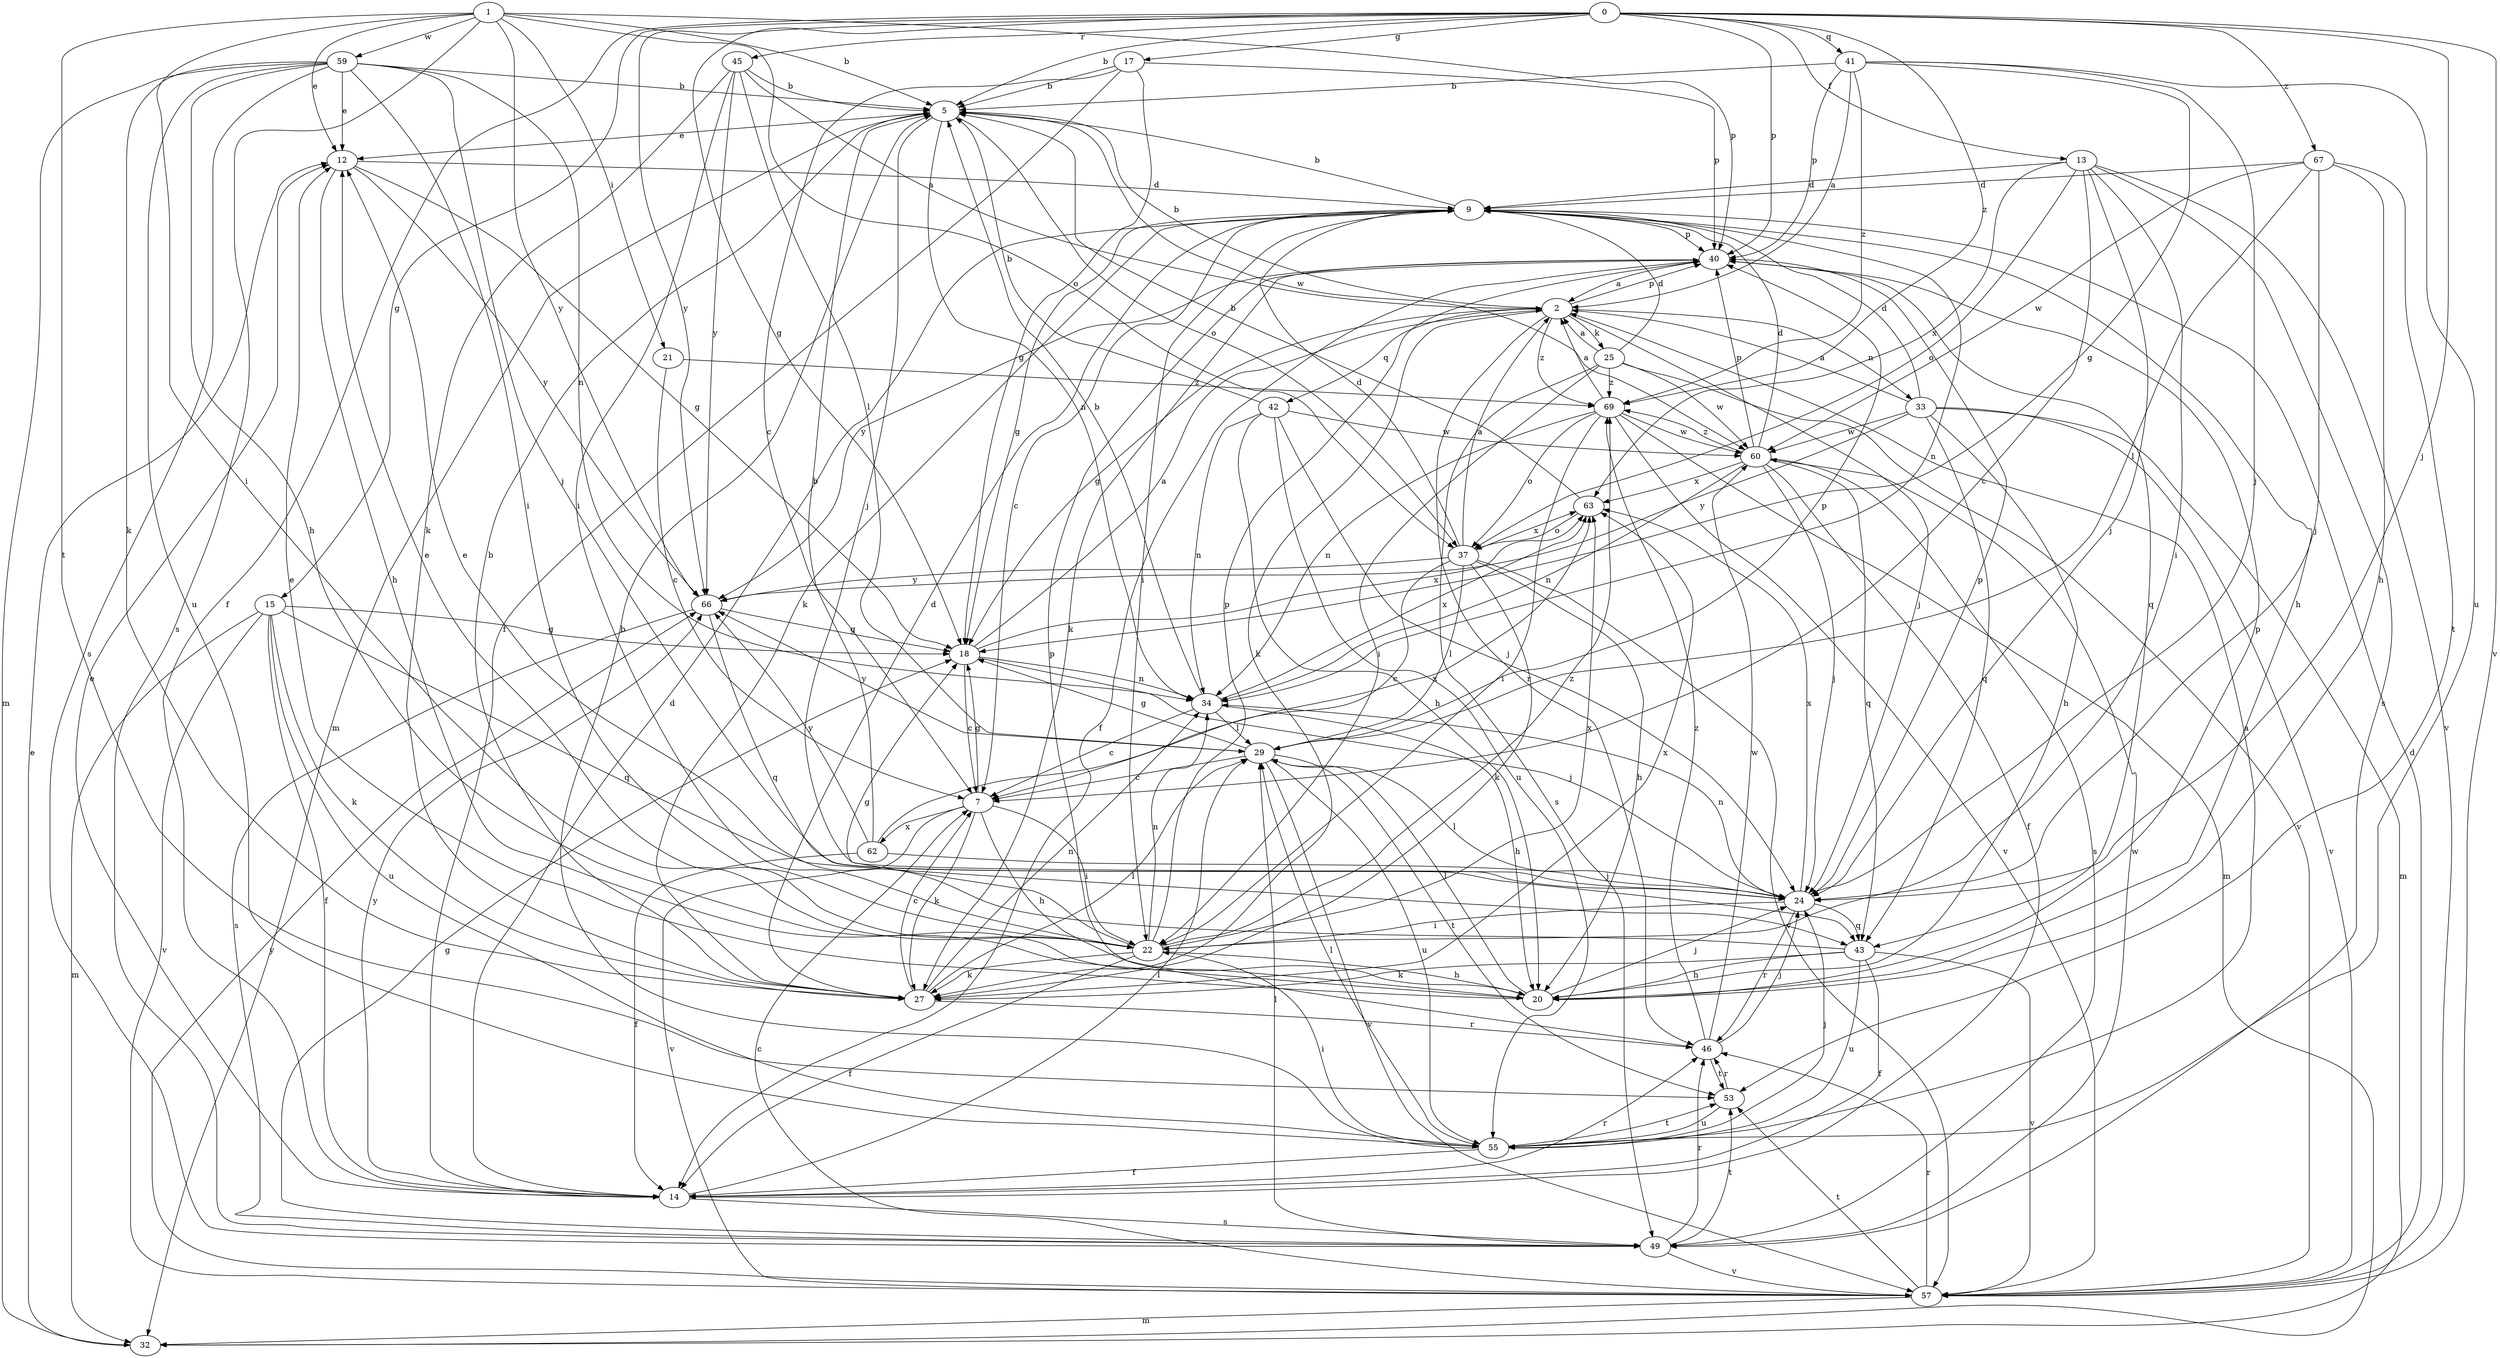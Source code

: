 strict digraph  {
0;
1;
2;
5;
7;
9;
12;
13;
14;
15;
17;
18;
20;
21;
22;
24;
25;
27;
29;
32;
33;
34;
37;
40;
41;
42;
43;
45;
46;
49;
53;
55;
57;
59;
60;
62;
63;
66;
67;
69;
0 -> 5  [label=b];
0 -> 13  [label=f];
0 -> 14  [label=f];
0 -> 15  [label=g];
0 -> 17  [label=g];
0 -> 18  [label=g];
0 -> 24  [label=j];
0 -> 40  [label=p];
0 -> 41  [label=q];
0 -> 45  [label=r];
0 -> 57  [label=v];
0 -> 66  [label=y];
0 -> 67  [label=z];
0 -> 69  [label=z];
1 -> 5  [label=b];
1 -> 12  [label=e];
1 -> 21  [label=i];
1 -> 22  [label=i];
1 -> 37  [label=o];
1 -> 40  [label=p];
1 -> 49  [label=s];
1 -> 53  [label=t];
1 -> 59  [label=w];
1 -> 66  [label=y];
2 -> 5  [label=b];
2 -> 18  [label=g];
2 -> 24  [label=j];
2 -> 25  [label=k];
2 -> 27  [label=k];
2 -> 33  [label=n];
2 -> 40  [label=p];
2 -> 42  [label=q];
2 -> 46  [label=r];
2 -> 69  [label=z];
5 -> 12  [label=e];
5 -> 24  [label=j];
5 -> 32  [label=m];
5 -> 34  [label=n];
5 -> 37  [label=o];
5 -> 60  [label=w];
7 -> 18  [label=g];
7 -> 20  [label=h];
7 -> 22  [label=i];
7 -> 27  [label=k];
7 -> 57  [label=v];
7 -> 62  [label=x];
9 -> 5  [label=b];
9 -> 7  [label=c];
9 -> 18  [label=g];
9 -> 20  [label=h];
9 -> 22  [label=i];
9 -> 27  [label=k];
9 -> 34  [label=n];
9 -> 40  [label=p];
12 -> 9  [label=d];
12 -> 18  [label=g];
12 -> 20  [label=h];
12 -> 66  [label=y];
13 -> 7  [label=c];
13 -> 9  [label=d];
13 -> 22  [label=i];
13 -> 24  [label=j];
13 -> 37  [label=o];
13 -> 49  [label=s];
13 -> 57  [label=v];
13 -> 63  [label=x];
14 -> 9  [label=d];
14 -> 12  [label=e];
14 -> 29  [label=l];
14 -> 46  [label=r];
14 -> 49  [label=s];
14 -> 66  [label=y];
15 -> 14  [label=f];
15 -> 18  [label=g];
15 -> 27  [label=k];
15 -> 32  [label=m];
15 -> 43  [label=q];
15 -> 55  [label=u];
15 -> 57  [label=v];
17 -> 5  [label=b];
17 -> 7  [label=c];
17 -> 14  [label=f];
17 -> 18  [label=g];
17 -> 40  [label=p];
18 -> 2  [label=a];
18 -> 7  [label=c];
18 -> 24  [label=j];
18 -> 34  [label=n];
18 -> 63  [label=x];
20 -> 12  [label=e];
20 -> 24  [label=j];
20 -> 29  [label=l];
20 -> 40  [label=p];
21 -> 7  [label=c];
21 -> 69  [label=z];
22 -> 12  [label=e];
22 -> 14  [label=f];
22 -> 18  [label=g];
22 -> 20  [label=h];
22 -> 27  [label=k];
22 -> 34  [label=n];
22 -> 40  [label=p];
22 -> 63  [label=x];
22 -> 69  [label=z];
24 -> 22  [label=i];
24 -> 29  [label=l];
24 -> 34  [label=n];
24 -> 40  [label=p];
24 -> 43  [label=q];
24 -> 46  [label=r];
24 -> 63  [label=x];
25 -> 2  [label=a];
25 -> 9  [label=d];
25 -> 22  [label=i];
25 -> 49  [label=s];
25 -> 57  [label=v];
25 -> 60  [label=w];
25 -> 69  [label=z];
27 -> 5  [label=b];
27 -> 7  [label=c];
27 -> 9  [label=d];
27 -> 29  [label=l];
27 -> 34  [label=n];
27 -> 46  [label=r];
27 -> 63  [label=x];
29 -> 7  [label=c];
29 -> 18  [label=g];
29 -> 40  [label=p];
29 -> 53  [label=t];
29 -> 55  [label=u];
29 -> 57  [label=v];
29 -> 66  [label=y];
32 -> 12  [label=e];
33 -> 2  [label=a];
33 -> 9  [label=d];
33 -> 20  [label=h];
33 -> 32  [label=m];
33 -> 43  [label=q];
33 -> 57  [label=v];
33 -> 60  [label=w];
33 -> 66  [label=y];
34 -> 5  [label=b];
34 -> 7  [label=c];
34 -> 20  [label=h];
34 -> 29  [label=l];
34 -> 63  [label=x];
37 -> 2  [label=a];
37 -> 7  [label=c];
37 -> 9  [label=d];
37 -> 20  [label=h];
37 -> 27  [label=k];
37 -> 29  [label=l];
37 -> 57  [label=v];
37 -> 63  [label=x];
37 -> 66  [label=y];
40 -> 2  [label=a];
40 -> 14  [label=f];
40 -> 27  [label=k];
40 -> 43  [label=q];
40 -> 66  [label=y];
41 -> 2  [label=a];
41 -> 5  [label=b];
41 -> 18  [label=g];
41 -> 24  [label=j];
41 -> 40  [label=p];
41 -> 55  [label=u];
41 -> 69  [label=z];
42 -> 5  [label=b];
42 -> 20  [label=h];
42 -> 24  [label=j];
42 -> 34  [label=n];
42 -> 55  [label=u];
42 -> 60  [label=w];
43 -> 12  [label=e];
43 -> 14  [label=f];
43 -> 20  [label=h];
43 -> 27  [label=k];
43 -> 55  [label=u];
43 -> 57  [label=v];
45 -> 2  [label=a];
45 -> 5  [label=b];
45 -> 22  [label=i];
45 -> 27  [label=k];
45 -> 29  [label=l];
45 -> 66  [label=y];
46 -> 24  [label=j];
46 -> 40  [label=p];
46 -> 53  [label=t];
46 -> 60  [label=w];
46 -> 69  [label=z];
49 -> 18  [label=g];
49 -> 29  [label=l];
49 -> 46  [label=r];
49 -> 53  [label=t];
49 -> 57  [label=v];
49 -> 60  [label=w];
53 -> 46  [label=r];
53 -> 55  [label=u];
55 -> 2  [label=a];
55 -> 5  [label=b];
55 -> 14  [label=f];
55 -> 22  [label=i];
55 -> 24  [label=j];
55 -> 29  [label=l];
55 -> 53  [label=t];
57 -> 7  [label=c];
57 -> 9  [label=d];
57 -> 32  [label=m];
57 -> 46  [label=r];
57 -> 53  [label=t];
57 -> 66  [label=y];
59 -> 5  [label=b];
59 -> 12  [label=e];
59 -> 20  [label=h];
59 -> 22  [label=i];
59 -> 24  [label=j];
59 -> 27  [label=k];
59 -> 32  [label=m];
59 -> 34  [label=n];
59 -> 49  [label=s];
59 -> 55  [label=u];
60 -> 9  [label=d];
60 -> 14  [label=f];
60 -> 24  [label=j];
60 -> 34  [label=n];
60 -> 40  [label=p];
60 -> 43  [label=q];
60 -> 49  [label=s];
60 -> 63  [label=x];
60 -> 69  [label=z];
62 -> 5  [label=b];
62 -> 14  [label=f];
62 -> 24  [label=j];
62 -> 63  [label=x];
62 -> 66  [label=y];
63 -> 5  [label=b];
63 -> 37  [label=o];
66 -> 18  [label=g];
66 -> 43  [label=q];
66 -> 49  [label=s];
67 -> 9  [label=d];
67 -> 20  [label=h];
67 -> 24  [label=j];
67 -> 29  [label=l];
67 -> 53  [label=t];
67 -> 60  [label=w];
69 -> 2  [label=a];
69 -> 22  [label=i];
69 -> 32  [label=m];
69 -> 34  [label=n];
69 -> 37  [label=o];
69 -> 57  [label=v];
69 -> 60  [label=w];
}
